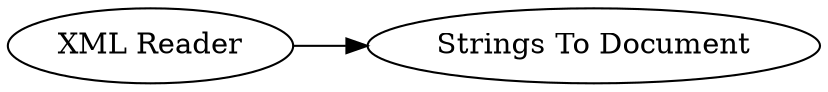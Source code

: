 digraph {
	"-161841558799734533_3" [label="XML Reader"]
	"-161841558799734533_2" [label="Strings To Document"]
	"-161841558799734533_3" -> "-161841558799734533_2"
	rankdir=LR
}
